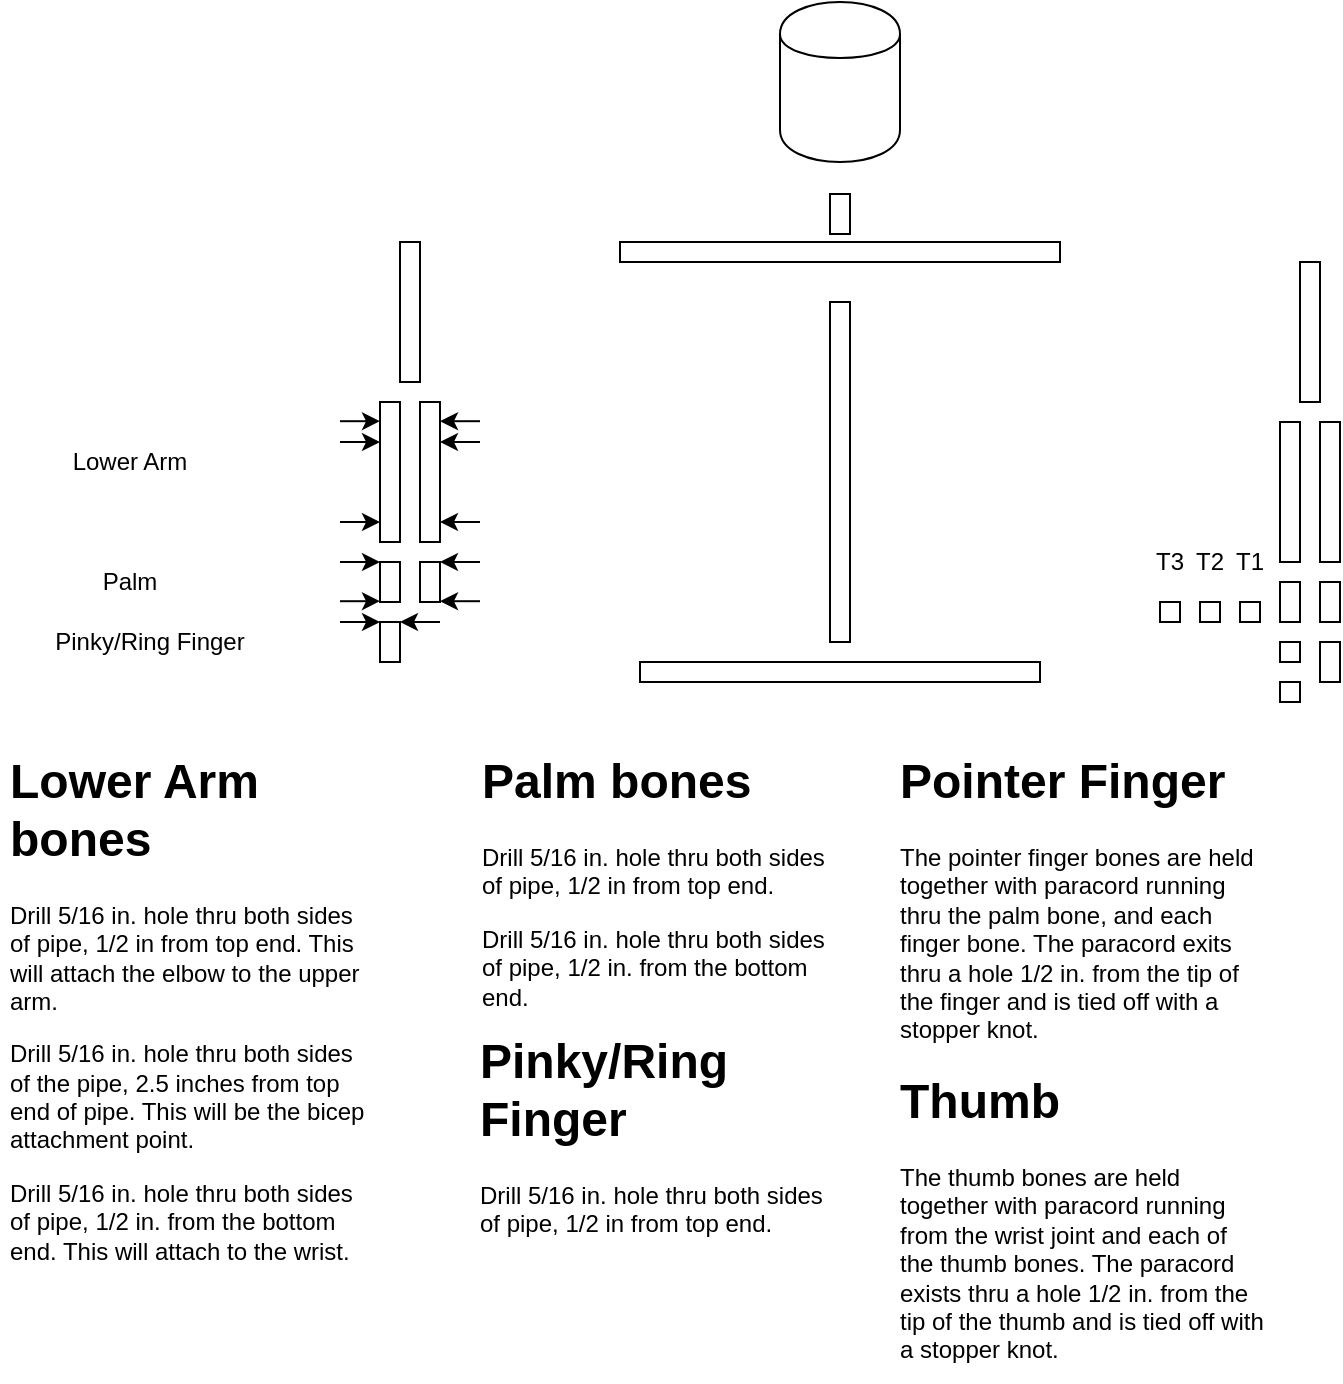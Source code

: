 <mxfile version="13.1.6" type="device"><diagram id="op16j1ERUIjdQpg4RdBd" name="Page-1"><mxGraphModel dx="569" dy="316" grid="1" gridSize="10" guides="1" tooltips="1" connect="1" arrows="1" fold="1" page="1" pageScale="1" pageWidth="850" pageHeight="1100" math="0" shadow="0"><root><mxCell id="0"/><mxCell id="1" parent="0"/><mxCell id="9ANpZ-RnruHgt1PMr9bK-2" value="" style="rounded=0;whiteSpace=wrap;html=1;" parent="1" vertex="1"><mxGeometry x="330" y="150" width="220" height="10" as="geometry"/></mxCell><mxCell id="9ANpZ-RnruHgt1PMr9bK-3" value="" style="rounded=0;whiteSpace=wrap;html=1;" parent="1" vertex="1"><mxGeometry x="340" y="360" width="200" height="10" as="geometry"/></mxCell><mxCell id="9ANpZ-RnruHgt1PMr9bK-4" value="" style="rounded=0;whiteSpace=wrap;html=1;" parent="1" vertex="1"><mxGeometry x="435" y="126" width="10" height="20" as="geometry"/></mxCell><mxCell id="9ANpZ-RnruHgt1PMr9bK-10" value="" style="shape=cylinder;whiteSpace=wrap;html=1;boundedLbl=1;backgroundOutline=1;" parent="1" vertex="1"><mxGeometry x="410" y="30" width="60" height="80" as="geometry"/></mxCell><mxCell id="9ANpZ-RnruHgt1PMr9bK-11" value="" style="rounded=0;whiteSpace=wrap;html=1;" parent="1" vertex="1"><mxGeometry x="435" y="180" width="10" height="170" as="geometry"/></mxCell><mxCell id="9ANpZ-RnruHgt1PMr9bK-21" value="" style="rounded=0;whiteSpace=wrap;html=1;" parent="1" vertex="1"><mxGeometry x="220" y="150" width="10" height="70" as="geometry"/></mxCell><mxCell id="9ANpZ-RnruHgt1PMr9bK-22" value="" style="rounded=0;whiteSpace=wrap;html=1;" parent="1" vertex="1"><mxGeometry x="210" y="230" width="10" height="70" as="geometry"/></mxCell><mxCell id="9ANpZ-RnruHgt1PMr9bK-23" value="" style="rounded=0;whiteSpace=wrap;html=1;" parent="1" vertex="1"><mxGeometry x="230" y="230" width="10" height="70" as="geometry"/></mxCell><mxCell id="9ANpZ-RnruHgt1PMr9bK-24" value="" style="rounded=0;whiteSpace=wrap;html=1;" parent="1" vertex="1"><mxGeometry x="210" y="310" width="10" height="20" as="geometry"/></mxCell><mxCell id="9ANpZ-RnruHgt1PMr9bK-25" value="" style="rounded=0;whiteSpace=wrap;html=1;" parent="1" vertex="1"><mxGeometry x="230" y="310" width="10" height="20" as="geometry"/></mxCell><mxCell id="9ANpZ-RnruHgt1PMr9bK-26" value="" style="rounded=0;whiteSpace=wrap;html=1;" parent="1" vertex="1"><mxGeometry x="210" y="340" width="10" height="20" as="geometry"/></mxCell><mxCell id="9ANpZ-RnruHgt1PMr9bK-33" value="" style="rounded=0;whiteSpace=wrap;html=1;direction=east;" parent="1" vertex="1"><mxGeometry x="670" y="160" width="10" height="70" as="geometry"/></mxCell><mxCell id="9ANpZ-RnruHgt1PMr9bK-34" value="" style="rounded=0;whiteSpace=wrap;html=1;direction=east;" parent="1" vertex="1"><mxGeometry x="660" y="240" width="10" height="70" as="geometry"/></mxCell><mxCell id="9ANpZ-RnruHgt1PMr9bK-35" value="" style="rounded=0;whiteSpace=wrap;html=1;direction=east;" parent="1" vertex="1"><mxGeometry x="680" y="240" width="10" height="70" as="geometry"/></mxCell><mxCell id="9ANpZ-RnruHgt1PMr9bK-36" value="" style="rounded=0;whiteSpace=wrap;html=1;direction=east;" parent="1" vertex="1"><mxGeometry x="660" y="320" width="10" height="20" as="geometry"/></mxCell><mxCell id="9ANpZ-RnruHgt1PMr9bK-37" value="" style="rounded=0;whiteSpace=wrap;html=1;direction=east;" parent="1" vertex="1"><mxGeometry x="680" y="320" width="10" height="20" as="geometry"/></mxCell><mxCell id="9ANpZ-RnruHgt1PMr9bK-38" value="" style="rounded=0;whiteSpace=wrap;html=1;direction=east;" parent="1" vertex="1"><mxGeometry x="680" y="350" width="10" height="20" as="geometry"/></mxCell><mxCell id="9ANpZ-RnruHgt1PMr9bK-39" value="" style="rounded=0;whiteSpace=wrap;html=1;direction=east;" parent="1" vertex="1"><mxGeometry x="660" y="350" width="10" height="10" as="geometry"/></mxCell><mxCell id="9ANpZ-RnruHgt1PMr9bK-40" value="" style="rounded=0;whiteSpace=wrap;html=1;direction=east;" parent="1" vertex="1"><mxGeometry x="660" y="370" width="10" height="10" as="geometry"/></mxCell><mxCell id="9ANpZ-RnruHgt1PMr9bK-42" value="" style="rounded=0;whiteSpace=wrap;html=1;direction=east;" parent="1" vertex="1"><mxGeometry x="600" y="330" width="10" height="10" as="geometry"/></mxCell><mxCell id="9ANpZ-RnruHgt1PMr9bK-43" value="" style="rounded=0;whiteSpace=wrap;html=1;direction=east;" parent="1" vertex="1"><mxGeometry x="620" y="330" width="10" height="10" as="geometry"/></mxCell><mxCell id="9ANpZ-RnruHgt1PMr9bK-44" value="" style="rounded=0;whiteSpace=wrap;html=1;direction=east;" parent="1" vertex="1"><mxGeometry x="640" y="330" width="10" height="10" as="geometry"/></mxCell><mxCell id="9ANpZ-RnruHgt1PMr9bK-60" value="&lt;div&gt;Lower Arm&lt;/div&gt;" style="text;html=1;strokeColor=none;fillColor=none;align=center;verticalAlign=middle;whiteSpace=wrap;rounded=0;" parent="1" vertex="1"><mxGeometry x="30" y="250" width="110" height="20" as="geometry"/></mxCell><mxCell id="9ANpZ-RnruHgt1PMr9bK-64" value="Palm" style="text;html=1;strokeColor=none;fillColor=none;align=center;verticalAlign=middle;whiteSpace=wrap;rounded=0;" parent="1" vertex="1"><mxGeometry x="30" y="310" width="110" height="20" as="geometry"/></mxCell><mxCell id="9ANpZ-RnruHgt1PMr9bK-66" value="Pinky/Ring Finger" style="text;html=1;strokeColor=none;fillColor=none;align=center;verticalAlign=middle;whiteSpace=wrap;rounded=0;" parent="1" vertex="1"><mxGeometry x="20" y="340" width="150" height="20" as="geometry"/></mxCell><mxCell id="9ANpZ-RnruHgt1PMr9bK-72" value="&lt;div&gt;T1&lt;/div&gt;" style="text;html=1;strokeColor=none;fillColor=none;align=center;verticalAlign=middle;whiteSpace=wrap;rounded=0;" parent="1" vertex="1"><mxGeometry x="635" y="300" width="20" height="20" as="geometry"/></mxCell><mxCell id="9ANpZ-RnruHgt1PMr9bK-73" value="&lt;div&gt;T2&lt;/div&gt;" style="text;html=1;strokeColor=none;fillColor=none;align=center;verticalAlign=middle;whiteSpace=wrap;rounded=0;" parent="1" vertex="1"><mxGeometry x="615" y="300" width="20" height="20" as="geometry"/></mxCell><mxCell id="9ANpZ-RnruHgt1PMr9bK-74" value="&lt;div&gt;T3&lt;/div&gt;" style="text;html=1;strokeColor=none;fillColor=none;align=center;verticalAlign=middle;whiteSpace=wrap;rounded=0;" parent="1" vertex="1"><mxGeometry x="595" y="300" width="20" height="20" as="geometry"/></mxCell><mxCell id="-noa_3TAhK0fsCbrjym2-3" value="&lt;h1&gt;Lower Arm bones&lt;br&gt;&lt;/h1&gt;&lt;p&gt;Drill 5/16 in. hole thru both sides of pipe, 1/2 in from top end. This will attach the elbow to the upper arm.&lt;br&gt;&lt;/p&gt;&lt;p&gt;Drill 5/16 in. hole thru both sides of the pipe, 2.5 inches from top end of pipe. This will be the bicep attachment point.&lt;/p&gt;&lt;p&gt;Drill 5/16 in. hole thru both sides of pipe, 1/2 in. from the bottom end. This will attach to the wrist.&lt;br&gt;&lt;/p&gt;" style="text;html=1;strokeColor=none;fillColor=none;spacing=5;spacingTop=-20;whiteSpace=wrap;overflow=hidden;rounded=0;" vertex="1" parent="1"><mxGeometry x="20" y="400" width="190" height="270" as="geometry"/></mxCell><mxCell id="-noa_3TAhK0fsCbrjym2-4" value="" style="endArrow=classic;html=1;" edge="1" parent="1"><mxGeometry width="50" height="50" relative="1" as="geometry"><mxPoint x="190" y="239.6" as="sourcePoint"/><mxPoint x="210" y="239.6" as="targetPoint"/></mxGeometry></mxCell><mxCell id="-noa_3TAhK0fsCbrjym2-5" value="" style="endArrow=classic;html=1;" edge="1" parent="1"><mxGeometry width="50" height="50" relative="1" as="geometry"><mxPoint x="260" y="239.6" as="sourcePoint"/><mxPoint x="240" y="239.6" as="targetPoint"/></mxGeometry></mxCell><mxCell id="-noa_3TAhK0fsCbrjym2-6" value="" style="endArrow=classic;html=1;" edge="1" parent="1"><mxGeometry width="50" height="50" relative="1" as="geometry"><mxPoint x="190" y="250.0" as="sourcePoint"/><mxPoint x="210" y="250.0" as="targetPoint"/></mxGeometry></mxCell><mxCell id="-noa_3TAhK0fsCbrjym2-7" value="" style="endArrow=classic;html=1;" edge="1" parent="1"><mxGeometry width="50" height="50" relative="1" as="geometry"><mxPoint x="260" y="250.0" as="sourcePoint"/><mxPoint x="240" y="250.0" as="targetPoint"/></mxGeometry></mxCell><mxCell id="-noa_3TAhK0fsCbrjym2-8" value="" style="endArrow=classic;html=1;" edge="1" parent="1"><mxGeometry width="50" height="50" relative="1" as="geometry"><mxPoint x="190" y="290" as="sourcePoint"/><mxPoint x="210" y="290" as="targetPoint"/></mxGeometry></mxCell><mxCell id="-noa_3TAhK0fsCbrjym2-9" value="" style="endArrow=classic;html=1;" edge="1" parent="1"><mxGeometry width="50" height="50" relative="1" as="geometry"><mxPoint x="260" y="290" as="sourcePoint"/><mxPoint x="240" y="290" as="targetPoint"/></mxGeometry></mxCell><mxCell id="-noa_3TAhK0fsCbrjym2-10" value="" style="endArrow=classic;html=1;" edge="1" parent="1"><mxGeometry width="50" height="50" relative="1" as="geometry"><mxPoint x="190" y="310" as="sourcePoint"/><mxPoint x="210" y="310" as="targetPoint"/></mxGeometry></mxCell><mxCell id="-noa_3TAhK0fsCbrjym2-11" value="" style="endArrow=classic;html=1;" edge="1" parent="1"><mxGeometry width="50" height="50" relative="1" as="geometry"><mxPoint x="260" y="310" as="sourcePoint"/><mxPoint x="240" y="310" as="targetPoint"/></mxGeometry></mxCell><mxCell id="-noa_3TAhK0fsCbrjym2-12" value="" style="endArrow=classic;html=1;" edge="1" parent="1"><mxGeometry width="50" height="50" relative="1" as="geometry"><mxPoint x="190" y="329.6" as="sourcePoint"/><mxPoint x="210" y="329.6" as="targetPoint"/></mxGeometry></mxCell><mxCell id="-noa_3TAhK0fsCbrjym2-13" value="" style="endArrow=classic;html=1;" edge="1" parent="1"><mxGeometry width="50" height="50" relative="1" as="geometry"><mxPoint x="260" y="329.6" as="sourcePoint"/><mxPoint x="240" y="329.6" as="targetPoint"/></mxGeometry></mxCell><mxCell id="-noa_3TAhK0fsCbrjym2-14" value="&lt;h1&gt;Palm bones&lt;br&gt;&lt;/h1&gt;&lt;p&gt;Drill 5/16 in. hole thru both sides of pipe, 1/2 in from top end.&lt;/p&gt;&lt;p&gt;Drill 5/16 in. hole thru both sides of pipe, 1/2 in. from the bottom end.&lt;/p&gt;" style="text;html=1;strokeColor=none;fillColor=none;spacing=5;spacingTop=-20;whiteSpace=wrap;overflow=hidden;rounded=0;" vertex="1" parent="1"><mxGeometry x="256" y="400" width="190" height="140" as="geometry"/></mxCell><mxCell id="-noa_3TAhK0fsCbrjym2-15" value="" style="endArrow=classic;html=1;" edge="1" parent="1"><mxGeometry width="50" height="50" relative="1" as="geometry"><mxPoint x="190" y="340" as="sourcePoint"/><mxPoint x="210" y="340" as="targetPoint"/></mxGeometry></mxCell><mxCell id="-noa_3TAhK0fsCbrjym2-16" value="" style="endArrow=classic;html=1;" edge="1" parent="1"><mxGeometry width="50" height="50" relative="1" as="geometry"><mxPoint x="240" y="340" as="sourcePoint"/><mxPoint x="220" y="340" as="targetPoint"/></mxGeometry></mxCell><mxCell id="-noa_3TAhK0fsCbrjym2-17" value="&lt;h1&gt;Pinky/Ring Finger&lt;br&gt;&lt;/h1&gt;&lt;p&gt;Drill 5/16 in. hole thru both sides of pipe, 1/2 in from top end.&lt;/p&gt;" style="text;html=1;strokeColor=none;fillColor=none;spacing=5;spacingTop=-20;whiteSpace=wrap;overflow=hidden;rounded=0;" vertex="1" parent="1"><mxGeometry x="255" y="540" width="190" height="120" as="geometry"/></mxCell><mxCell id="-noa_3TAhK0fsCbrjym2-18" value="&lt;h1&gt;Pointer Finger&lt;br&gt;&lt;/h1&gt;&lt;p&gt;The pointer finger bones are held together with paracord running thru the palm bone, and each finger bone. The paracord exits thru a hole 1/2 in. from the tip of the finger and is tied off with a stopper knot.&lt;br&gt;&lt;/p&gt;" style="text;html=1;strokeColor=none;fillColor=none;spacing=5;spacingTop=-20;whiteSpace=wrap;overflow=hidden;rounded=0;" vertex="1" parent="1"><mxGeometry x="465" y="400" width="190" height="160" as="geometry"/></mxCell><mxCell id="-noa_3TAhK0fsCbrjym2-19" value="&lt;h1&gt;Thumb&lt;br&gt;&lt;/h1&gt;&lt;p&gt;The thumb bones are held together with paracord running from the wrist joint and each of the thumb bones. The paracord exists thru a hole 1/2 in. from the tip of the thumb and is tied off with a stopper knot.&lt;br&gt;&lt;/p&gt;" style="text;html=1;strokeColor=none;fillColor=none;spacing=5;spacingTop=-20;whiteSpace=wrap;overflow=hidden;rounded=0;" vertex="1" parent="1"><mxGeometry x="465" y="560" width="190" height="160" as="geometry"/></mxCell></root></mxGraphModel></diagram></mxfile>